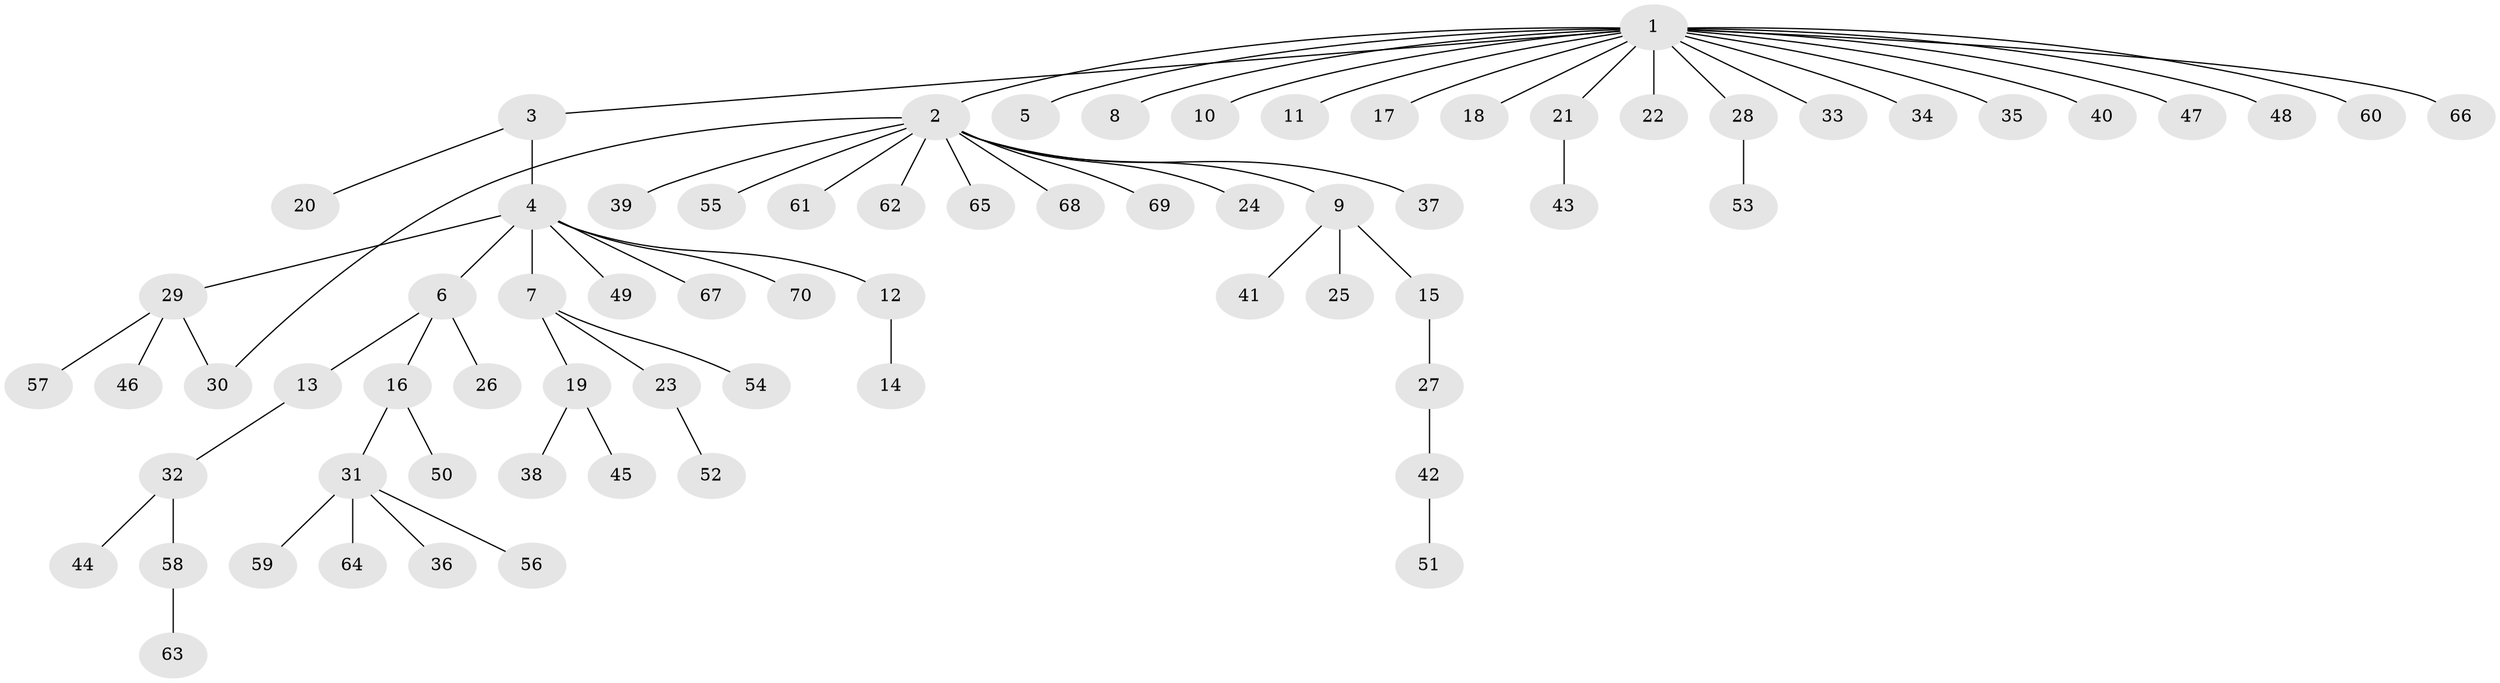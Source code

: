 // coarse degree distribution, {19: 0.02857142857142857, 12: 0.02857142857142857, 5: 0.02857142857142857, 1: 0.8571428571428571, 2: 0.05714285714285714}
// Generated by graph-tools (version 1.1) at 2025/18/03/04/25 18:18:11]
// undirected, 70 vertices, 70 edges
graph export_dot {
graph [start="1"]
  node [color=gray90,style=filled];
  1;
  2;
  3;
  4;
  5;
  6;
  7;
  8;
  9;
  10;
  11;
  12;
  13;
  14;
  15;
  16;
  17;
  18;
  19;
  20;
  21;
  22;
  23;
  24;
  25;
  26;
  27;
  28;
  29;
  30;
  31;
  32;
  33;
  34;
  35;
  36;
  37;
  38;
  39;
  40;
  41;
  42;
  43;
  44;
  45;
  46;
  47;
  48;
  49;
  50;
  51;
  52;
  53;
  54;
  55;
  56;
  57;
  58;
  59;
  60;
  61;
  62;
  63;
  64;
  65;
  66;
  67;
  68;
  69;
  70;
  1 -- 2;
  1 -- 3;
  1 -- 5;
  1 -- 8;
  1 -- 10;
  1 -- 11;
  1 -- 17;
  1 -- 18;
  1 -- 21;
  1 -- 22;
  1 -- 28;
  1 -- 33;
  1 -- 34;
  1 -- 35;
  1 -- 40;
  1 -- 47;
  1 -- 48;
  1 -- 60;
  1 -- 66;
  2 -- 9;
  2 -- 24;
  2 -- 30;
  2 -- 37;
  2 -- 39;
  2 -- 55;
  2 -- 61;
  2 -- 62;
  2 -- 65;
  2 -- 68;
  2 -- 69;
  3 -- 4;
  3 -- 20;
  4 -- 6;
  4 -- 7;
  4 -- 12;
  4 -- 29;
  4 -- 49;
  4 -- 67;
  4 -- 70;
  6 -- 13;
  6 -- 16;
  6 -- 26;
  7 -- 19;
  7 -- 23;
  7 -- 54;
  9 -- 15;
  9 -- 25;
  9 -- 41;
  12 -- 14;
  13 -- 32;
  15 -- 27;
  16 -- 31;
  16 -- 50;
  19 -- 38;
  19 -- 45;
  21 -- 43;
  23 -- 52;
  27 -- 42;
  28 -- 53;
  29 -- 30;
  29 -- 46;
  29 -- 57;
  31 -- 36;
  31 -- 56;
  31 -- 59;
  31 -- 64;
  32 -- 44;
  32 -- 58;
  42 -- 51;
  58 -- 63;
}
